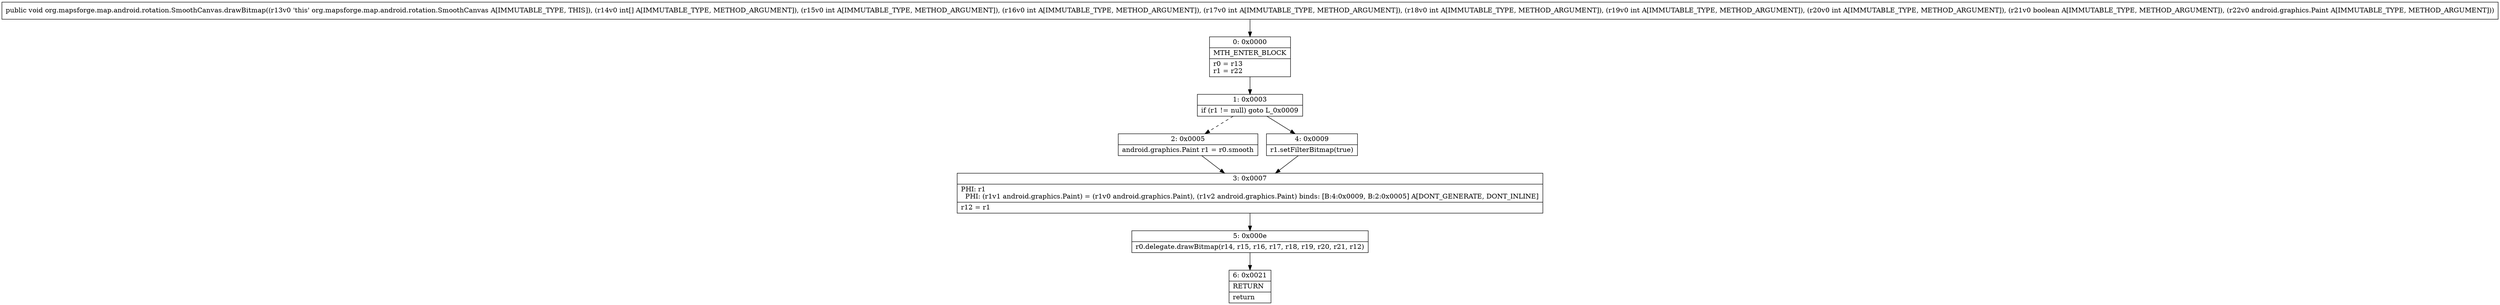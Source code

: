 digraph "CFG fororg.mapsforge.map.android.rotation.SmoothCanvas.drawBitmap([IIIIIIIZLandroid\/graphics\/Paint;)V" {
Node_0 [shape=record,label="{0\:\ 0x0000|MTH_ENTER_BLOCK\l|r0 = r13\lr1 = r22\l}"];
Node_1 [shape=record,label="{1\:\ 0x0003|if (r1 != null) goto L_0x0009\l}"];
Node_2 [shape=record,label="{2\:\ 0x0005|android.graphics.Paint r1 = r0.smooth\l}"];
Node_3 [shape=record,label="{3\:\ 0x0007|PHI: r1 \l  PHI: (r1v1 android.graphics.Paint) = (r1v0 android.graphics.Paint), (r1v2 android.graphics.Paint) binds: [B:4:0x0009, B:2:0x0005] A[DONT_GENERATE, DONT_INLINE]\l|r12 = r1\l}"];
Node_4 [shape=record,label="{4\:\ 0x0009|r1.setFilterBitmap(true)\l}"];
Node_5 [shape=record,label="{5\:\ 0x000e|r0.delegate.drawBitmap(r14, r15, r16, r17, r18, r19, r20, r21, r12)\l}"];
Node_6 [shape=record,label="{6\:\ 0x0021|RETURN\l|return\l}"];
MethodNode[shape=record,label="{public void org.mapsforge.map.android.rotation.SmoothCanvas.drawBitmap((r13v0 'this' org.mapsforge.map.android.rotation.SmoothCanvas A[IMMUTABLE_TYPE, THIS]), (r14v0 int[] A[IMMUTABLE_TYPE, METHOD_ARGUMENT]), (r15v0 int A[IMMUTABLE_TYPE, METHOD_ARGUMENT]), (r16v0 int A[IMMUTABLE_TYPE, METHOD_ARGUMENT]), (r17v0 int A[IMMUTABLE_TYPE, METHOD_ARGUMENT]), (r18v0 int A[IMMUTABLE_TYPE, METHOD_ARGUMENT]), (r19v0 int A[IMMUTABLE_TYPE, METHOD_ARGUMENT]), (r20v0 int A[IMMUTABLE_TYPE, METHOD_ARGUMENT]), (r21v0 boolean A[IMMUTABLE_TYPE, METHOD_ARGUMENT]), (r22v0 android.graphics.Paint A[IMMUTABLE_TYPE, METHOD_ARGUMENT])) }"];
MethodNode -> Node_0;
Node_0 -> Node_1;
Node_1 -> Node_2[style=dashed];
Node_1 -> Node_4;
Node_2 -> Node_3;
Node_3 -> Node_5;
Node_4 -> Node_3;
Node_5 -> Node_6;
}

